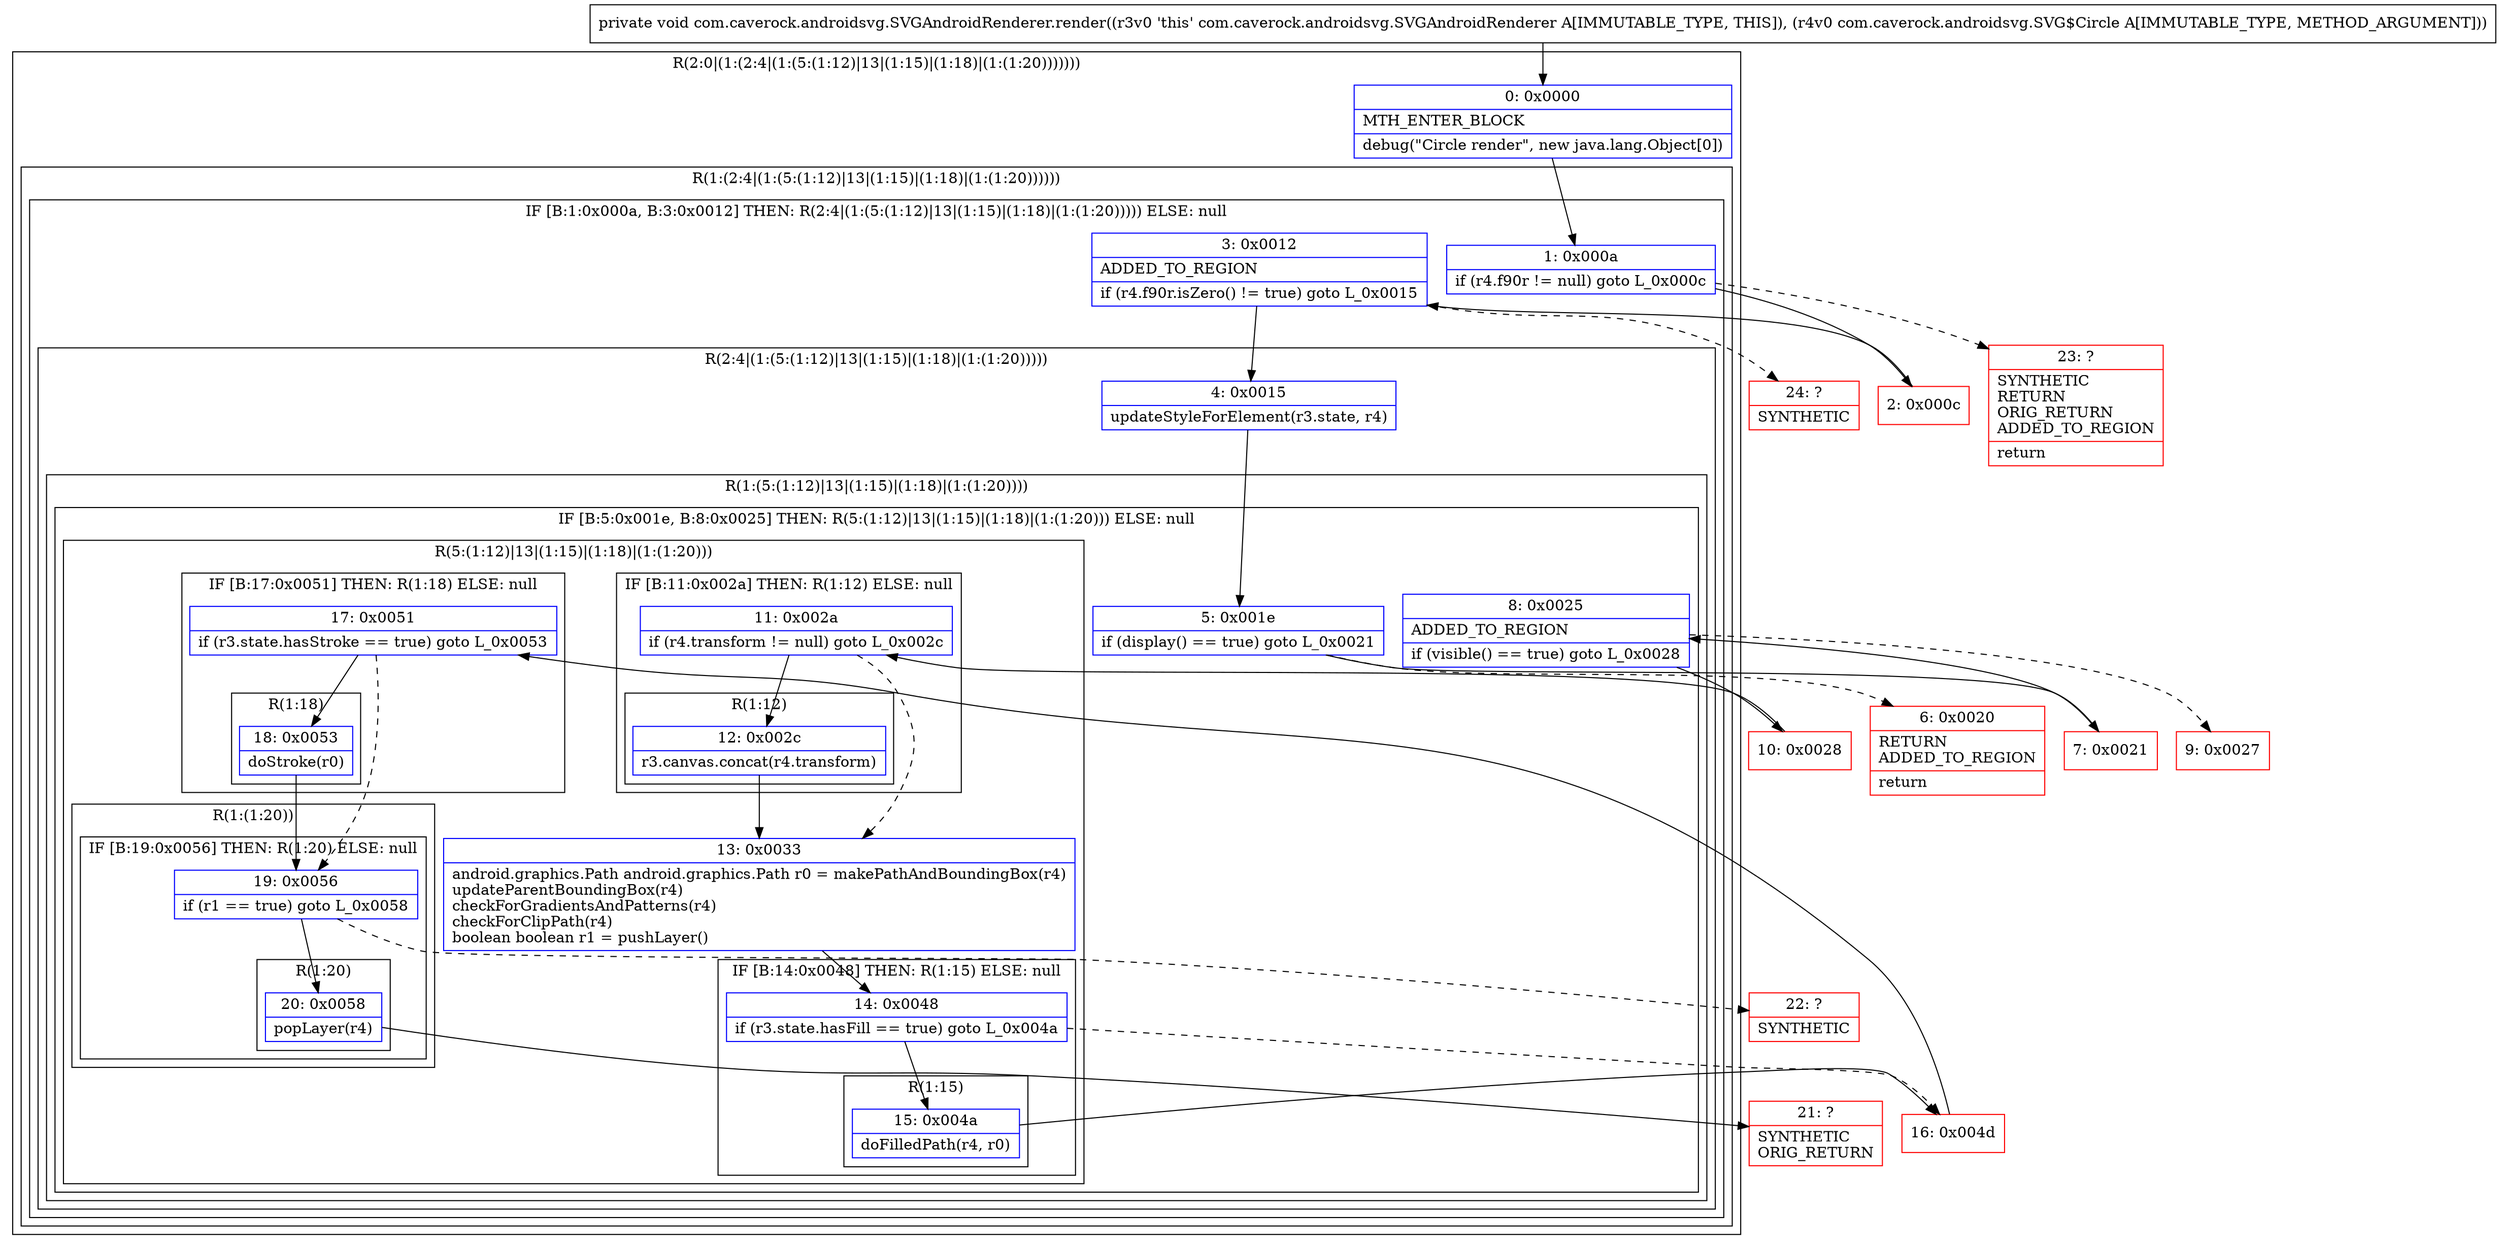 digraph "CFG forcom.caverock.androidsvg.SVGAndroidRenderer.render(Lcom\/caverock\/androidsvg\/SVG$Circle;)V" {
subgraph cluster_Region_270232941 {
label = "R(2:0|(1:(2:4|(1:(5:(1:12)|13|(1:15)|(1:18)|(1:(1:20)))))))";
node [shape=record,color=blue];
Node_0 [shape=record,label="{0\:\ 0x0000|MTH_ENTER_BLOCK\l|debug(\"Circle render\", new java.lang.Object[0])\l}"];
subgraph cluster_Region_1594305125 {
label = "R(1:(2:4|(1:(5:(1:12)|13|(1:15)|(1:18)|(1:(1:20))))))";
node [shape=record,color=blue];
subgraph cluster_IfRegion_1470842467 {
label = "IF [B:1:0x000a, B:3:0x0012] THEN: R(2:4|(1:(5:(1:12)|13|(1:15)|(1:18)|(1:(1:20))))) ELSE: null";
node [shape=record,color=blue];
Node_1 [shape=record,label="{1\:\ 0x000a|if (r4.f90r != null) goto L_0x000c\l}"];
Node_3 [shape=record,label="{3\:\ 0x0012|ADDED_TO_REGION\l|if (r4.f90r.isZero() != true) goto L_0x0015\l}"];
subgraph cluster_Region_54088864 {
label = "R(2:4|(1:(5:(1:12)|13|(1:15)|(1:18)|(1:(1:20)))))";
node [shape=record,color=blue];
Node_4 [shape=record,label="{4\:\ 0x0015|updateStyleForElement(r3.state, r4)\l}"];
subgraph cluster_Region_1208103343 {
label = "R(1:(5:(1:12)|13|(1:15)|(1:18)|(1:(1:20))))";
node [shape=record,color=blue];
subgraph cluster_IfRegion_774930120 {
label = "IF [B:5:0x001e, B:8:0x0025] THEN: R(5:(1:12)|13|(1:15)|(1:18)|(1:(1:20))) ELSE: null";
node [shape=record,color=blue];
Node_5 [shape=record,label="{5\:\ 0x001e|if (display() == true) goto L_0x0021\l}"];
Node_8 [shape=record,label="{8\:\ 0x0025|ADDED_TO_REGION\l|if (visible() == true) goto L_0x0028\l}"];
subgraph cluster_Region_582766148 {
label = "R(5:(1:12)|13|(1:15)|(1:18)|(1:(1:20)))";
node [shape=record,color=blue];
subgraph cluster_IfRegion_589671731 {
label = "IF [B:11:0x002a] THEN: R(1:12) ELSE: null";
node [shape=record,color=blue];
Node_11 [shape=record,label="{11\:\ 0x002a|if (r4.transform != null) goto L_0x002c\l}"];
subgraph cluster_Region_1794138531 {
label = "R(1:12)";
node [shape=record,color=blue];
Node_12 [shape=record,label="{12\:\ 0x002c|r3.canvas.concat(r4.transform)\l}"];
}
}
Node_13 [shape=record,label="{13\:\ 0x0033|android.graphics.Path android.graphics.Path r0 = makePathAndBoundingBox(r4)\lupdateParentBoundingBox(r4)\lcheckForGradientsAndPatterns(r4)\lcheckForClipPath(r4)\lboolean boolean r1 = pushLayer()\l}"];
subgraph cluster_IfRegion_866560539 {
label = "IF [B:14:0x0048] THEN: R(1:15) ELSE: null";
node [shape=record,color=blue];
Node_14 [shape=record,label="{14\:\ 0x0048|if (r3.state.hasFill == true) goto L_0x004a\l}"];
subgraph cluster_Region_1308634266 {
label = "R(1:15)";
node [shape=record,color=blue];
Node_15 [shape=record,label="{15\:\ 0x004a|doFilledPath(r4, r0)\l}"];
}
}
subgraph cluster_IfRegion_508380313 {
label = "IF [B:17:0x0051] THEN: R(1:18) ELSE: null";
node [shape=record,color=blue];
Node_17 [shape=record,label="{17\:\ 0x0051|if (r3.state.hasStroke == true) goto L_0x0053\l}"];
subgraph cluster_Region_1676788604 {
label = "R(1:18)";
node [shape=record,color=blue];
Node_18 [shape=record,label="{18\:\ 0x0053|doStroke(r0)\l}"];
}
}
subgraph cluster_Region_269430358 {
label = "R(1:(1:20))";
node [shape=record,color=blue];
subgraph cluster_IfRegion_813316815 {
label = "IF [B:19:0x0056] THEN: R(1:20) ELSE: null";
node [shape=record,color=blue];
Node_19 [shape=record,label="{19\:\ 0x0056|if (r1 == true) goto L_0x0058\l}"];
subgraph cluster_Region_2031859853 {
label = "R(1:20)";
node [shape=record,color=blue];
Node_20 [shape=record,label="{20\:\ 0x0058|popLayer(r4)\l}"];
}
}
}
}
}
}
}
}
}
}
Node_2 [shape=record,color=red,label="{2\:\ 0x000c}"];
Node_6 [shape=record,color=red,label="{6\:\ 0x0020|RETURN\lADDED_TO_REGION\l|return\l}"];
Node_7 [shape=record,color=red,label="{7\:\ 0x0021}"];
Node_9 [shape=record,color=red,label="{9\:\ 0x0027}"];
Node_10 [shape=record,color=red,label="{10\:\ 0x0028}"];
Node_16 [shape=record,color=red,label="{16\:\ 0x004d}"];
Node_21 [shape=record,color=red,label="{21\:\ ?|SYNTHETIC\lORIG_RETURN\l}"];
Node_22 [shape=record,color=red,label="{22\:\ ?|SYNTHETIC\l}"];
Node_23 [shape=record,color=red,label="{23\:\ ?|SYNTHETIC\lRETURN\lORIG_RETURN\lADDED_TO_REGION\l|return\l}"];
Node_24 [shape=record,color=red,label="{24\:\ ?|SYNTHETIC\l}"];
MethodNode[shape=record,label="{private void com.caverock.androidsvg.SVGAndroidRenderer.render((r3v0 'this' com.caverock.androidsvg.SVGAndroidRenderer A[IMMUTABLE_TYPE, THIS]), (r4v0 com.caverock.androidsvg.SVG$Circle A[IMMUTABLE_TYPE, METHOD_ARGUMENT])) }"];
MethodNode -> Node_0;
Node_0 -> Node_1;
Node_1 -> Node_2;
Node_1 -> Node_23[style=dashed];
Node_3 -> Node_4;
Node_3 -> Node_24[style=dashed];
Node_4 -> Node_5;
Node_5 -> Node_6[style=dashed];
Node_5 -> Node_7;
Node_8 -> Node_9[style=dashed];
Node_8 -> Node_10;
Node_11 -> Node_12;
Node_11 -> Node_13[style=dashed];
Node_12 -> Node_13;
Node_13 -> Node_14;
Node_14 -> Node_15;
Node_14 -> Node_16[style=dashed];
Node_15 -> Node_16;
Node_17 -> Node_18;
Node_17 -> Node_19[style=dashed];
Node_18 -> Node_19;
Node_19 -> Node_20;
Node_19 -> Node_22[style=dashed];
Node_20 -> Node_21;
Node_2 -> Node_3;
Node_7 -> Node_8;
Node_10 -> Node_11;
Node_16 -> Node_17;
}

